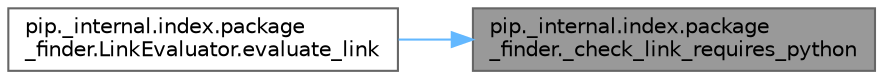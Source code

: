 digraph "pip._internal.index.package_finder._check_link_requires_python"
{
 // LATEX_PDF_SIZE
  bgcolor="transparent";
  edge [fontname=Helvetica,fontsize=10,labelfontname=Helvetica,labelfontsize=10];
  node [fontname=Helvetica,fontsize=10,shape=box,height=0.2,width=0.4];
  rankdir="RL";
  Node1 [id="Node000001",label="pip._internal.index.package\l_finder._check_link_requires_python",height=0.2,width=0.4,color="gray40", fillcolor="grey60", style="filled", fontcolor="black",tooltip=" "];
  Node1 -> Node2 [id="edge1_Node000001_Node000002",dir="back",color="steelblue1",style="solid",tooltip=" "];
  Node2 [id="Node000002",label="pip._internal.index.package\l_finder.LinkEvaluator.evaluate_link",height=0.2,width=0.4,color="grey40", fillcolor="white", style="filled",URL="$classpip_1_1__internal_1_1index_1_1package__finder_1_1_link_evaluator.html#a341c18a52a9cb7cde51bd6f64a6e7843",tooltip=" "];
}

